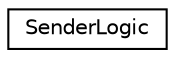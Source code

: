 digraph "Graphical Class Hierarchy"
{
  edge [fontname="Helvetica",fontsize="10",labelfontname="Helvetica",labelfontsize="10"];
  node [fontname="Helvetica",fontsize="10",shape=record];
  rankdir="LR";
  Node0 [label="SenderLogic",height=0.2,width=0.4,color="black", fillcolor="white", style="filled",URL="$d1/d79/class_sender_logic.html"];
}
